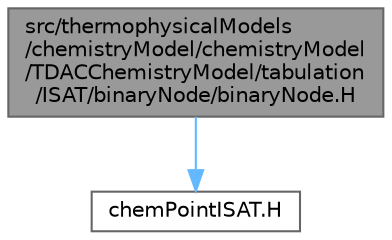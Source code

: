 digraph "src/thermophysicalModels/chemistryModel/chemistryModel/TDACChemistryModel/tabulation/ISAT/binaryNode/binaryNode.H"
{
 // LATEX_PDF_SIZE
  bgcolor="transparent";
  edge [fontname=Helvetica,fontsize=10,labelfontname=Helvetica,labelfontsize=10];
  node [fontname=Helvetica,fontsize=10,shape=box,height=0.2,width=0.4];
  Node1 [id="Node000001",label="src/thermophysicalModels\l/chemistryModel/chemistryModel\l/TDACChemistryModel/tabulation\l/ISAT/binaryNode/binaryNode.H",height=0.2,width=0.4,color="gray40", fillcolor="grey60", style="filled", fontcolor="black",tooltip=" "];
  Node1 -> Node2 [id="edge1_Node000001_Node000002",color="steelblue1",style="solid",tooltip=" "];
  Node2 [id="Node000002",label="chemPointISAT.H",height=0.2,width=0.4,color="grey40", fillcolor="white", style="filled",URL="$chemPointISAT_8H.html",tooltip=" "];
}
